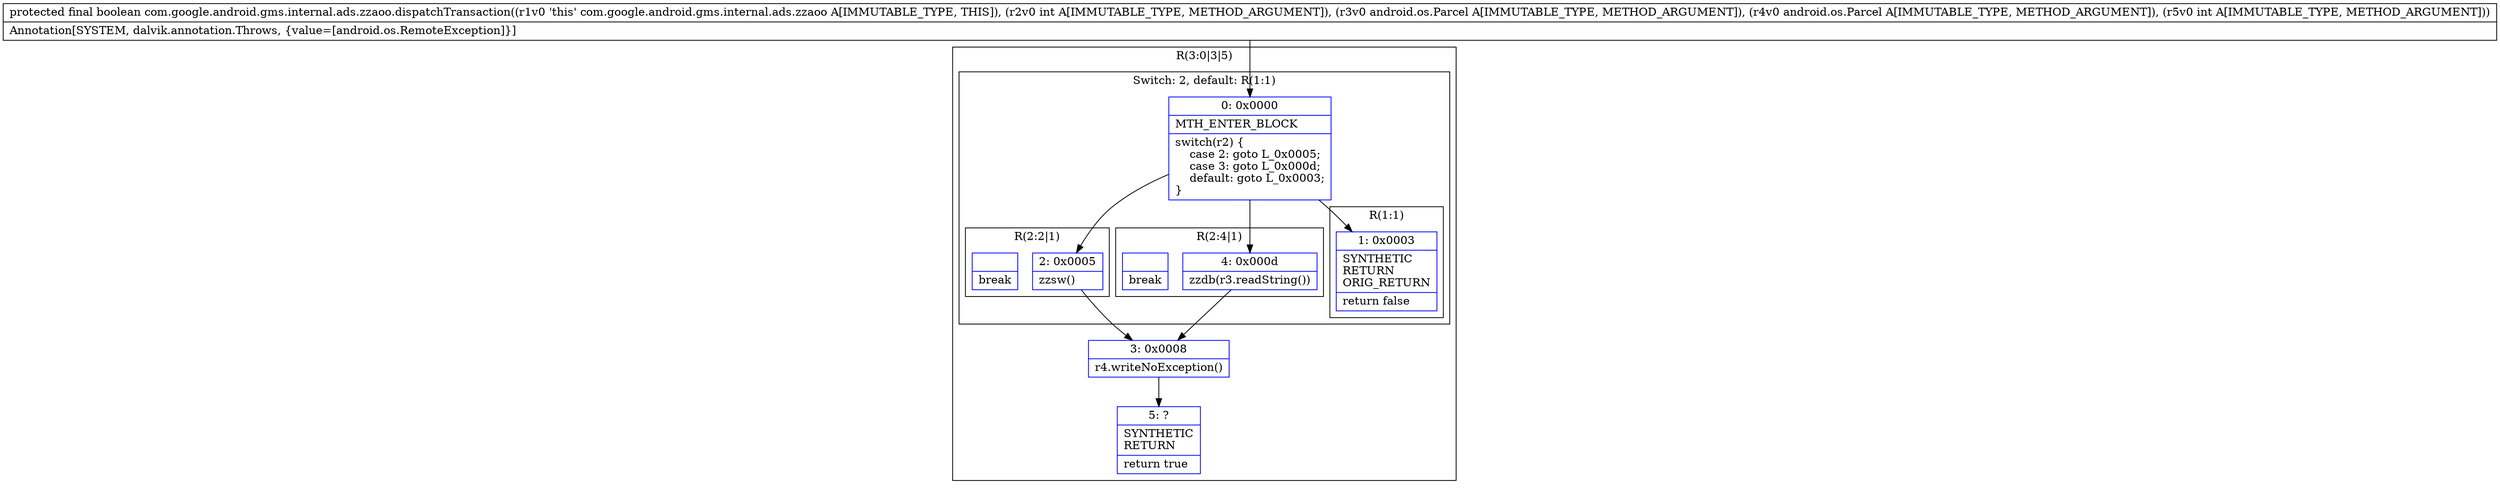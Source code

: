 digraph "CFG forcom.google.android.gms.internal.ads.zzaoo.dispatchTransaction(ILandroid\/os\/Parcel;Landroid\/os\/Parcel;I)Z" {
subgraph cluster_Region_1033286855 {
label = "R(3:0|3|5)";
node [shape=record,color=blue];
subgraph cluster_SwitchRegion_12892887 {
label = "Switch: 2, default: R(1:1)";
node [shape=record,color=blue];
Node_0 [shape=record,label="{0\:\ 0x0000|MTH_ENTER_BLOCK\l|switch(r2) \{\l    case 2: goto L_0x0005;\l    case 3: goto L_0x000d;\l    default: goto L_0x0003;\l\}\l}"];
subgraph cluster_Region_1767122030 {
label = "R(2:2|1)";
node [shape=record,color=blue];
Node_2 [shape=record,label="{2\:\ 0x0005|zzsw()\l}"];
Node_InsnContainer_1295588149 [shape=record,label="{|break\l}"];
}
subgraph cluster_Region_1166126809 {
label = "R(2:4|1)";
node [shape=record,color=blue];
Node_4 [shape=record,label="{4\:\ 0x000d|zzdb(r3.readString())\l}"];
Node_InsnContainer_1622582972 [shape=record,label="{|break\l}"];
}
subgraph cluster_Region_671717776 {
label = "R(1:1)";
node [shape=record,color=blue];
Node_1 [shape=record,label="{1\:\ 0x0003|SYNTHETIC\lRETURN\lORIG_RETURN\l|return false\l}"];
}
}
Node_3 [shape=record,label="{3\:\ 0x0008|r4.writeNoException()\l}"];
Node_5 [shape=record,label="{5\:\ ?|SYNTHETIC\lRETURN\l|return true\l}"];
}
MethodNode[shape=record,label="{protected final boolean com.google.android.gms.internal.ads.zzaoo.dispatchTransaction((r1v0 'this' com.google.android.gms.internal.ads.zzaoo A[IMMUTABLE_TYPE, THIS]), (r2v0 int A[IMMUTABLE_TYPE, METHOD_ARGUMENT]), (r3v0 android.os.Parcel A[IMMUTABLE_TYPE, METHOD_ARGUMENT]), (r4v0 android.os.Parcel A[IMMUTABLE_TYPE, METHOD_ARGUMENT]), (r5v0 int A[IMMUTABLE_TYPE, METHOD_ARGUMENT]))  | Annotation[SYSTEM, dalvik.annotation.Throws, \{value=[android.os.RemoteException]\}]\l}"];
MethodNode -> Node_0;
Node_0 -> Node_1;
Node_0 -> Node_2;
Node_0 -> Node_4;
Node_2 -> Node_3;
Node_4 -> Node_3;
Node_3 -> Node_5;
}

